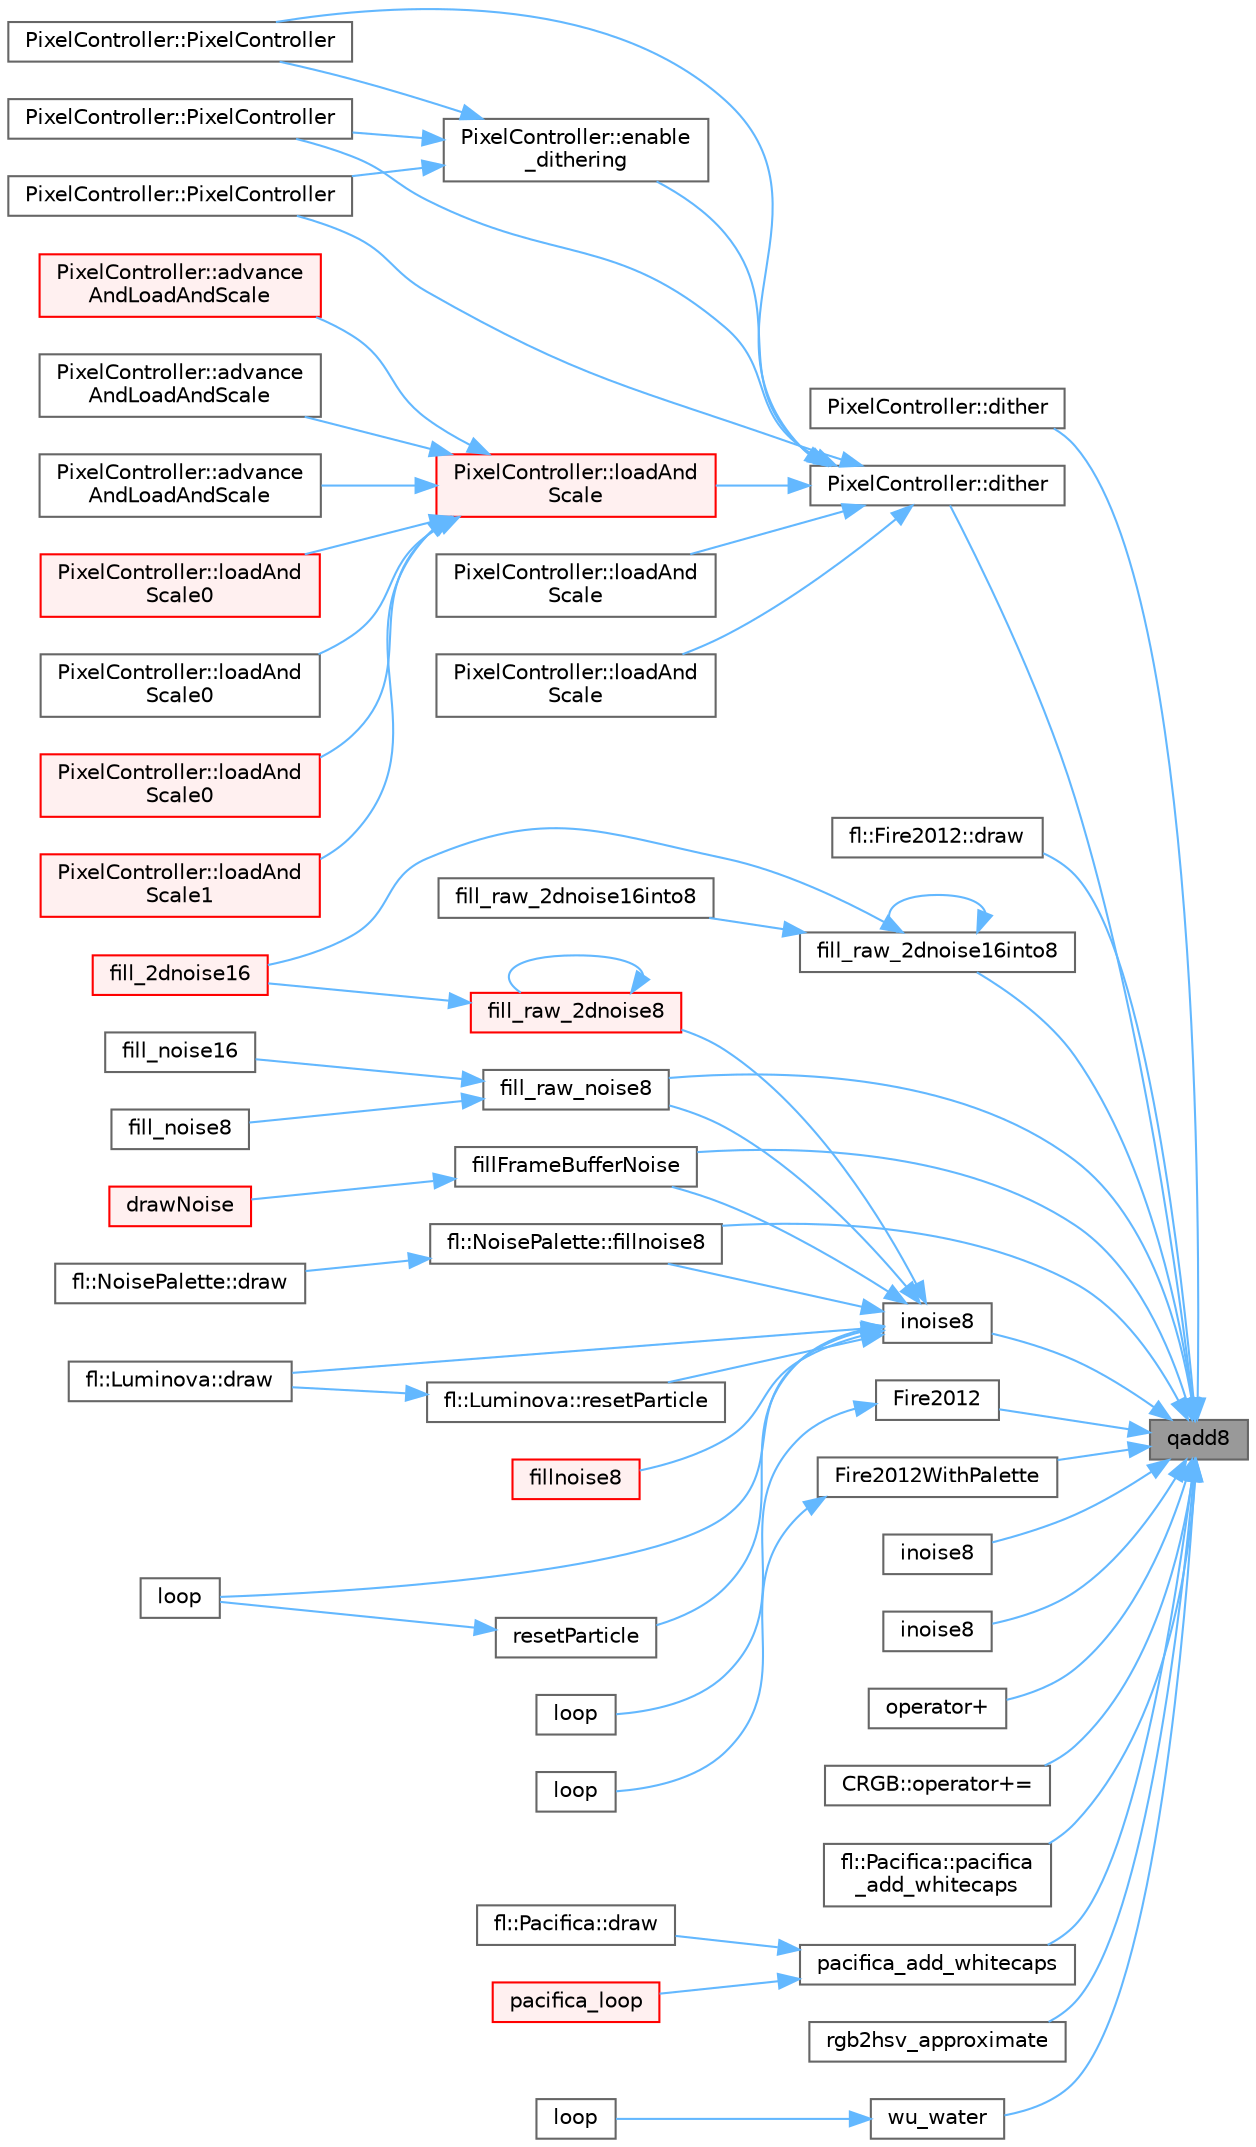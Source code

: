 digraph "qadd8"
{
 // INTERACTIVE_SVG=YES
 // LATEX_PDF_SIZE
  bgcolor="transparent";
  edge [fontname=Helvetica,fontsize=10,labelfontname=Helvetica,labelfontsize=10];
  node [fontname=Helvetica,fontsize=10,shape=box,height=0.2,width=0.4];
  rankdir="RL";
  Node1 [id="Node000001",label="qadd8",height=0.2,width=0.4,color="gray40", fillcolor="grey60", style="filled", fontcolor="black",tooltip="Add one byte to another, saturating at 0xFF."];
  Node1 -> Node2 [id="edge1_Node000001_Node000002",dir="back",color="steelblue1",style="solid",tooltip=" "];
  Node2 [id="Node000002",label="PixelController::dither",height=0.2,width=0.4,color="grey40", fillcolor="white", style="filled",URL="$d0/dee/struct_pixel_controller_a9f94a8f75b316b2a289283b3ee53ad5d.html#a9f94a8f75b316b2a289283b3ee53ad5d",tooltip="Calculate a dither value."];
  Node1 -> Node3 [id="edge2_Node000001_Node000003",dir="back",color="steelblue1",style="solid",tooltip=" "];
  Node3 [id="Node000003",label="PixelController::dither",height=0.2,width=0.4,color="grey40", fillcolor="white", style="filled",URL="$d0/dee/struct_pixel_controller_aa2a1b38058a62a4337605425e482202f.html#aa2a1b38058a62a4337605425e482202f",tooltip="Calculate a dither value using the per-channel dither data."];
  Node3 -> Node4 [id="edge3_Node000003_Node000004",dir="back",color="steelblue1",style="solid",tooltip=" "];
  Node4 [id="Node000004",label="PixelController::PixelController",height=0.2,width=0.4,color="grey40", fillcolor="white", style="filled",URL="$d0/dee/struct_pixel_controller_a68e0ae41357f1dda75a5724cde6aa991.html#a68e0ae41357f1dda75a5724cde6aa991",tooltip="Constructor."];
  Node3 -> Node5 [id="edge4_Node000003_Node000005",dir="back",color="steelblue1",style="solid",tooltip=" "];
  Node5 [id="Node000005",label="PixelController::PixelController",height=0.2,width=0.4,color="grey40", fillcolor="white", style="filled",URL="$d0/dee/struct_pixel_controller_ac272cca24b476c78cddd257cd9406150.html#ac272cca24b476c78cddd257cd9406150",tooltip="Constructor."];
  Node3 -> Node6 [id="edge5_Node000003_Node000006",dir="back",color="steelblue1",style="solid",tooltip=" "];
  Node6 [id="Node000006",label="PixelController::PixelController",height=0.2,width=0.4,color="grey40", fillcolor="white", style="filled",URL="$d0/dee/struct_pixel_controller_ae1e1069b343fc0577828d28ffe3cead9.html#ae1e1069b343fc0577828d28ffe3cead9",tooltip="Constructor."];
  Node3 -> Node7 [id="edge6_Node000003_Node000007",dir="back",color="steelblue1",style="solid",tooltip=" "];
  Node7 [id="Node000007",label="PixelController::enable\l_dithering",height=0.2,width=0.4,color="grey40", fillcolor="white", style="filled",URL="$d0/dee/struct_pixel_controller_aa86847022436988b28343a76bab0db4c.html#aa86847022436988b28343a76bab0db4c",tooltip="Toggle dithering enable If dithering is set to enabled, this will re-init the dithering values (init_..."];
  Node7 -> Node4 [id="edge7_Node000007_Node000004",dir="back",color="steelblue1",style="solid",tooltip=" "];
  Node7 -> Node5 [id="edge8_Node000007_Node000005",dir="back",color="steelblue1",style="solid",tooltip=" "];
  Node7 -> Node6 [id="edge9_Node000007_Node000006",dir="back",color="steelblue1",style="solid",tooltip=" "];
  Node3 -> Node8 [id="edge10_Node000003_Node000008",dir="back",color="steelblue1",style="solid",tooltip=" "];
  Node8 [id="Node000008",label="PixelController::loadAnd\lScale",height=0.2,width=0.4,color="red", fillcolor="#FFF0F0", style="filled",URL="$d0/dee/struct_pixel_controller_a56fc5e5bf305e1760198c0a69ac85ff9.html#a56fc5e5bf305e1760198c0a69ac85ff9",tooltip="Loads, dithers, and scales a single byte for a given output slot, using class dither and scale values..."];
  Node8 -> Node9 [id="edge11_Node000008_Node000009",dir="back",color="steelblue1",style="solid",tooltip=" "];
  Node9 [id="Node000009",label="PixelController::advance\lAndLoadAndScale",height=0.2,width=0.4,color="red", fillcolor="#FFF0F0", style="filled",URL="$d0/dee/struct_pixel_controller_a6c5dff0bd5be54ed5cdc8edb05d3ee2d.html#a6c5dff0bd5be54ed5cdc8edb05d3ee2d",tooltip="A version of loadAndScale() that advances the output data pointer."];
  Node8 -> Node16 [id="edge12_Node000008_Node000016",dir="back",color="steelblue1",style="solid",tooltip=" "];
  Node16 [id="Node000016",label="PixelController::advance\lAndLoadAndScale",height=0.2,width=0.4,color="grey40", fillcolor="white", style="filled",URL="$d0/dee/struct_pixel_controller_aebc10b48403a00eb03bdb9e07e09f183.html#aebc10b48403a00eb03bdb9e07e09f183",tooltip="A version of loadAndScale() that advances the output data pointer."];
  Node8 -> Node17 [id="edge13_Node000008_Node000017",dir="back",color="steelblue1",style="solid",tooltip=" "];
  Node17 [id="Node000017",label="PixelController::advance\lAndLoadAndScale",height=0.2,width=0.4,color="grey40", fillcolor="white", style="filled",URL="$d0/dee/struct_pixel_controller_a7b2c3f0de852388e61d6b788d24f1ede.html#a7b2c3f0de852388e61d6b788d24f1ede",tooltip="A version of loadAndScale() that advances the output data pointer without dithering."];
  Node8 -> Node18 [id="edge14_Node000008_Node000018",dir="back",color="steelblue1",style="solid",tooltip=" "];
  Node18 [id="Node000018",label="PixelController::loadAnd\lScale0",height=0.2,width=0.4,color="red", fillcolor="#FFF0F0", style="filled",URL="$d0/dee/struct_pixel_controller_a4afe8b8ec93c89308fe185b1eb164ff6.html#a4afe8b8ec93c89308fe185b1eb164ff6",tooltip="non-template alias of loadAndScale<0>()"];
  Node8 -> Node25 [id="edge15_Node000008_Node000025",dir="back",color="steelblue1",style="solid",tooltip=" "];
  Node25 [id="Node000025",label="PixelController::loadAnd\lScale0",height=0.2,width=0.4,color="grey40", fillcolor="white", style="filled",URL="$d0/dee/struct_pixel_controller_a007d808b1aa8a8ea456ace5b9a8d7d69.html#a007d808b1aa8a8ea456ace5b9a8d7d69",tooltip="non-template alias of loadAndScale<0>()"];
  Node8 -> Node26 [id="edge16_Node000008_Node000026",dir="back",color="steelblue1",style="solid",tooltip=" "];
  Node26 [id="Node000026",label="PixelController::loadAnd\lScale0",height=0.2,width=0.4,color="red", fillcolor="#FFF0F0", style="filled",URL="$d0/dee/struct_pixel_controller_a4984f158bbc3b6c79ca16dd847fe67e1.html#a4984f158bbc3b6c79ca16dd847fe67e1",tooltip="non-template alias of loadAndScale<0>()"];
  Node8 -> Node33 [id="edge17_Node000008_Node000033",dir="back",color="steelblue1",style="solid",tooltip=" "];
  Node33 [id="Node000033",label="PixelController::loadAnd\lScale1",height=0.2,width=0.4,color="red", fillcolor="#FFF0F0", style="filled",URL="$d0/dee/struct_pixel_controller_ae570967d1b674970cf472feb379f248f.html#ae570967d1b674970cf472feb379f248f",tooltip="non-template alias of loadAndScale<1>()"];
  Node3 -> Node39 [id="edge18_Node000003_Node000039",dir="back",color="steelblue1",style="solid",tooltip=" "];
  Node39 [id="Node000039",label="PixelController::loadAnd\lScale",height=0.2,width=0.4,color="grey40", fillcolor="white", style="filled",URL="$d0/dee/struct_pixel_controller_a73553caa10abdb91e454a27456fc14e5.html#a73553caa10abdb91e454a27456fc14e5",tooltip="Loads, dithers, and scales a single byte for a given output slot and lane, using class dither and sca..."];
  Node3 -> Node40 [id="edge19_Node000003_Node000040",dir="back",color="steelblue1",style="solid",tooltip=" "];
  Node40 [id="Node000040",label="PixelController::loadAnd\lScale",height=0.2,width=0.4,color="grey40", fillcolor="white", style="filled",URL="$d0/dee/struct_pixel_controller_a7f2b0c051d473813018715f1621ea259.html#a7f2b0c051d473813018715f1621ea259",tooltip="Loads, dithers, and scales a single byte for a given output slot and lane."];
  Node1 -> Node41 [id="edge20_Node000001_Node000041",dir="back",color="steelblue1",style="solid",tooltip=" "];
  Node41 [id="Node000041",label="fl::Fire2012::draw",height=0.2,width=0.4,color="grey40", fillcolor="white", style="filled",URL="$d5/d9b/classfl_1_1_fire2012_a39d20a6dc4f3a771b8b12696db9c4a15.html#a39d20a6dc4f3a771b8b12696db9c4a15",tooltip=" "];
  Node1 -> Node42 [id="edge21_Node000001_Node000042",dir="back",color="steelblue1",style="solid",tooltip=" "];
  Node42 [id="Node000042",label="fill_raw_2dnoise16into8",height=0.2,width=0.4,color="grey40", fillcolor="white", style="filled",URL="$de/da4/group___noise_fill_ga20a2ff725bc56666c206d54deb372586.html#ga20a2ff725bc56666c206d54deb372586",tooltip="Fill a 2D 8-bit buffer with noise, using inoise16()"];
  Node42 -> Node43 [id="edge22_Node000042_Node000043",dir="back",color="steelblue1",style="solid",tooltip=" "];
  Node43 [id="Node000043",label="fill_2dnoise16",height=0.2,width=0.4,color="red", fillcolor="#FFF0F0", style="filled",URL="$de/da4/group___noise_fill_ga714a0f305e385a60d81a40d1f98b53fc.html#ga714a0f305e385a60d81a40d1f98b53fc",tooltip="Fill an LED matrix with random colors, using 16-bit noise."];
  Node42 -> Node42 [id="edge23_Node000042_Node000042",dir="back",color="steelblue1",style="solid",tooltip=" "];
  Node42 -> Node45 [id="edge24_Node000042_Node000045",dir="back",color="steelblue1",style="solid",tooltip=" "];
  Node45 [id="Node000045",label="fill_raw_2dnoise16into8",height=0.2,width=0.4,color="grey40", fillcolor="white", style="filled",URL="$d6/de8/noise_8cpp_a46bde35765a7eddbd1049fe49429e94e.html#a46bde35765a7eddbd1049fe49429e94e",tooltip=" "];
  Node1 -> Node46 [id="edge25_Node000001_Node000046",dir="back",color="steelblue1",style="solid",tooltip=" "];
  Node46 [id="Node000046",label="fill_raw_noise8",height=0.2,width=0.4,color="grey40", fillcolor="white", style="filled",URL="$de/da4/group___noise_fill_ga1e4dba9289b03333697e70d4b7f3b006.html#ga1e4dba9289b03333697e70d4b7f3b006",tooltip="Fill a 1D 8-bit buffer with noise, using inoise8()"];
  Node46 -> Node47 [id="edge26_Node000046_Node000047",dir="back",color="steelblue1",style="solid",tooltip=" "];
  Node47 [id="Node000047",label="fill_noise16",height=0.2,width=0.4,color="grey40", fillcolor="white", style="filled",URL="$de/da4/group___noise_fill_ga8bf5ab0f87a6bb79204754ef2a62f960.html#ga8bf5ab0f87a6bb79204754ef2a62f960",tooltip="Fill an LED array with random colors, using 16-bit noise."];
  Node46 -> Node48 [id="edge27_Node000046_Node000048",dir="back",color="steelblue1",style="solid",tooltip=" "];
  Node48 [id="Node000048",label="fill_noise8",height=0.2,width=0.4,color="grey40", fillcolor="white", style="filled",URL="$de/da4/group___noise_fill_ga7967fd7b1a7230a0f7428347c70dac3e.html#ga7967fd7b1a7230a0f7428347c70dac3e",tooltip="Fill an LED array with random colors, using 8-bit noise."];
  Node1 -> Node49 [id="edge28_Node000001_Node000049",dir="back",color="steelblue1",style="solid",tooltip=" "];
  Node49 [id="Node000049",label="fillFrameBufferNoise",height=0.2,width=0.4,color="grey40", fillcolor="white", style="filled",URL="$d4/d06/curr_8h_a27ef46fa8abd1dedd29a3904d81622d2.html#a27ef46fa8abd1dedd29a3904d81622d2",tooltip=" "];
  Node49 -> Node50 [id="edge29_Node000049_Node000050",dir="back",color="steelblue1",style="solid",tooltip=" "];
  Node50 [id="Node000050",label="drawNoise",height=0.2,width=0.4,color="red", fillcolor="#FFF0F0", style="filled",URL="$d4/d06/curr_8h_a889977e3c2cad101b68a8c97148ef3c0.html#a889977e3c2cad101b68a8c97148ef3c0",tooltip=" "];
  Node1 -> Node52 [id="edge30_Node000001_Node000052",dir="back",color="steelblue1",style="solid",tooltip=" "];
  Node52 [id="Node000052",label="fl::NoisePalette::fillnoise8",height=0.2,width=0.4,color="grey40", fillcolor="white", style="filled",URL="$d9/d41/classfl_1_1_noise_palette_a22d1820b5a78e9ccfb4123ef9161f738.html#a22d1820b5a78e9ccfb4123ef9161f738",tooltip=" "];
  Node52 -> Node53 [id="edge31_Node000052_Node000053",dir="back",color="steelblue1",style="solid",tooltip=" "];
  Node53 [id="Node000053",label="fl::NoisePalette::draw",height=0.2,width=0.4,color="grey40", fillcolor="white", style="filled",URL="$d9/d41/classfl_1_1_noise_palette_afc6cd594830dfdd146c45e7ab1d1905d.html#afc6cd594830dfdd146c45e7ab1d1905d",tooltip=" "];
  Node1 -> Node54 [id="edge32_Node000001_Node000054",dir="back",color="steelblue1",style="solid",tooltip=" "];
  Node54 [id="Node000054",label="Fire2012",height=0.2,width=0.4,color="grey40", fillcolor="white", style="filled",URL="$d4/d26/_fire2012_8ino_a381ceb87530dc5fee1be3e77d33b3a53.html#a381ceb87530dc5fee1be3e77d33b3a53",tooltip=" "];
  Node54 -> Node55 [id="edge33_Node000054_Node000055",dir="back",color="steelblue1",style="solid",tooltip=" "];
  Node55 [id="Node000055",label="loop",height=0.2,width=0.4,color="grey40", fillcolor="white", style="filled",URL="$d4/d26/_fire2012_8ino_afe461d27b9c48d5921c00d521181f12f.html#afe461d27b9c48d5921c00d521181f12f",tooltip=" "];
  Node1 -> Node56 [id="edge34_Node000001_Node000056",dir="back",color="steelblue1",style="solid",tooltip=" "];
  Node56 [id="Node000056",label="Fire2012WithPalette",height=0.2,width=0.4,color="grey40", fillcolor="white", style="filled",URL="$db/d92/_fire2012_with_palette_8ino_af5890ba18cb2066c5a24a358de991a89.html#af5890ba18cb2066c5a24a358de991a89",tooltip=" "];
  Node56 -> Node57 [id="edge35_Node000056_Node000057",dir="back",color="steelblue1",style="solid",tooltip=" "];
  Node57 [id="Node000057",label="loop",height=0.2,width=0.4,color="grey40", fillcolor="white", style="filled",URL="$db/d92/_fire2012_with_palette_8ino_afe461d27b9c48d5921c00d521181f12f.html#afe461d27b9c48d5921c00d521181f12f",tooltip=" "];
  Node1 -> Node58 [id="edge36_Node000001_Node000058",dir="back",color="steelblue1",style="solid",tooltip=" "];
  Node58 [id="Node000058",label="inoise8",height=0.2,width=0.4,color="grey40", fillcolor="white", style="filled",URL="$d8/df9/group___noise_generation_gab9d952a5258caa93c05ebdde0140cf0e.html#gab9d952a5258caa93c05ebdde0140cf0e",tooltip="8-Bit, fixed point implementation of Perlin's noise."];
  Node1 -> Node59 [id="edge37_Node000001_Node000059",dir="back",color="steelblue1",style="solid",tooltip=" "];
  Node59 [id="Node000059",label="inoise8",height=0.2,width=0.4,color="grey40", fillcolor="white", style="filled",URL="$d8/df9/group___noise_generation_ga9641aa87f0a5557f73004fb73f81bba5.html#ga9641aa87f0a5557f73004fb73f81bba5",tooltip="8-Bit, fixed point implementation of Perlin's noise."];
  Node1 -> Node60 [id="edge38_Node000001_Node000060",dir="back",color="steelblue1",style="solid",tooltip=" "];
  Node60 [id="Node000060",label="inoise8",height=0.2,width=0.4,color="grey40", fillcolor="white", style="filled",URL="$d8/df9/group___noise_generation_gaa521ccca6038d7b5e881fe2e8f35d3bc.html#gaa521ccca6038d7b5e881fe2e8f35d3bc",tooltip="8-Bit, fixed point implementation of Perlin's noise."];
  Node60 -> Node61 [id="edge39_Node000060_Node000061",dir="back",color="steelblue1",style="solid",tooltip=" "];
  Node61 [id="Node000061",label="fl::Luminova::draw",height=0.2,width=0.4,color="grey40", fillcolor="white", style="filled",URL="$d4/df2/classfl_1_1_luminova_aa775ddcb74da9d8ae057ac8e4c3c50cc.html#aa775ddcb74da9d8ae057ac8e4c3c50cc",tooltip=" "];
  Node60 -> Node62 [id="edge40_Node000060_Node000062",dir="back",color="steelblue1",style="solid",tooltip=" "];
  Node62 [id="Node000062",label="fill_raw_2dnoise8",height=0.2,width=0.4,color="red", fillcolor="#FFF0F0", style="filled",URL="$de/da4/group___noise_fill_ga3dc6c55a3f8495a7bc6dc0124434c688.html#ga3dc6c55a3f8495a7bc6dc0124434c688",tooltip="Fill a 2D 8-bit buffer with noise, using inoise8()"];
  Node62 -> Node43 [id="edge41_Node000062_Node000043",dir="back",color="steelblue1",style="solid",tooltip=" "];
  Node62 -> Node62 [id="edge42_Node000062_Node000062",dir="back",color="steelblue1",style="solid",tooltip=" "];
  Node60 -> Node46 [id="edge43_Node000060_Node000046",dir="back",color="steelblue1",style="solid",tooltip=" "];
  Node60 -> Node49 [id="edge44_Node000060_Node000049",dir="back",color="steelblue1",style="solid",tooltip=" "];
  Node60 -> Node65 [id="edge45_Node000060_Node000065",dir="back",color="steelblue1",style="solid",tooltip=" "];
  Node65 [id="Node000065",label="fillnoise8",height=0.2,width=0.4,color="red", fillcolor="#FFF0F0", style="filled",URL="$d6/d9d/_noise_8ino_a695b396822bbfb2d9b29c121cf13e8f3.html#a695b396822bbfb2d9b29c121cf13e8f3",tooltip=" "];
  Node60 -> Node52 [id="edge46_Node000060_Node000052",dir="back",color="steelblue1",style="solid",tooltip=" "];
  Node60 -> Node67 [id="edge47_Node000060_Node000067",dir="back",color="steelblue1",style="solid",tooltip=" "];
  Node67 [id="Node000067",label="loop",height=0.2,width=0.4,color="grey40", fillcolor="white", style="filled",URL="$dc/db7/examples_2_luminova_2luminova_8h_afe461d27b9c48d5921c00d521181f12f.html#afe461d27b9c48d5921c00d521181f12f",tooltip=" "];
  Node60 -> Node68 [id="edge48_Node000060_Node000068",dir="back",color="steelblue1",style="solid",tooltip=" "];
  Node68 [id="Node000068",label="fl::Luminova::resetParticle",height=0.2,width=0.4,color="grey40", fillcolor="white", style="filled",URL="$d4/df2/classfl_1_1_luminova_a003620fe7206a4d4c4b23ef2ea4d4d46.html#a003620fe7206a4d4c4b23ef2ea4d4d46",tooltip=" "];
  Node68 -> Node61 [id="edge49_Node000068_Node000061",dir="back",color="steelblue1",style="solid",tooltip=" "];
  Node60 -> Node69 [id="edge50_Node000060_Node000069",dir="back",color="steelblue1",style="solid",tooltip=" "];
  Node69 [id="Node000069",label="resetParticle",height=0.2,width=0.4,color="grey40", fillcolor="white", style="filled",URL="$dc/db7/examples_2_luminova_2luminova_8h_a86824ded4d9f0ee6bad1cf3856cb4d31.html#a86824ded4d9f0ee6bad1cf3856cb4d31",tooltip=" "];
  Node69 -> Node67 [id="edge51_Node000069_Node000067",dir="back",color="steelblue1",style="solid",tooltip=" "];
  Node1 -> Node70 [id="edge52_Node000001_Node000070",dir="back",color="steelblue1",style="solid",tooltip=" "];
  Node70 [id="Node000070",label="operator+",height=0.2,width=0.4,color="grey40", fillcolor="white", style="filled",URL="$d0/d4b/crgb_8hpp_af5b229fba59cb1f39f861960bf8f09ee.html#af5b229fba59cb1f39f861960bf8f09ee",tooltip="Add one CRGB to another, saturating at 0xFF for each channel."];
  Node1 -> Node71 [id="edge53_Node000001_Node000071",dir="back",color="steelblue1",style="solid",tooltip=" "];
  Node71 [id="Node000071",label="CRGB::operator+=",height=0.2,width=0.4,color="grey40", fillcolor="white", style="filled",URL="$d7/d82/struct_c_r_g_b_a5258caa5e2e61e80a654729c49560ec0.html#a5258caa5e2e61e80a654729c49560ec0",tooltip="Add one CRGB to another, saturating at 0xFF for each channel."];
  Node1 -> Node72 [id="edge54_Node000001_Node000072",dir="back",color="steelblue1",style="solid",tooltip=" "];
  Node72 [id="Node000072",label="fl::Pacifica::pacifica\l_add_whitecaps",height=0.2,width=0.4,color="grey40", fillcolor="white", style="filled",URL="$d2/db2/classfl_1_1_pacifica_abbe1bbf6675103bb2857b13cad156aa4.html#abbe1bbf6675103bb2857b13cad156aa4",tooltip=" "];
  Node1 -> Node73 [id="edge55_Node000001_Node000073",dir="back",color="steelblue1",style="solid",tooltip=" "];
  Node73 [id="Node000073",label="pacifica_add_whitecaps",height=0.2,width=0.4,color="grey40", fillcolor="white", style="filled",URL="$dc/d25/_pacifica_8ino_a638fb6ae6610fed66077161e7e044f26.html#a638fb6ae6610fed66077161e7e044f26",tooltip=" "];
  Node73 -> Node74 [id="edge56_Node000073_Node000074",dir="back",color="steelblue1",style="solid",tooltip=" "];
  Node74 [id="Node000074",label="fl::Pacifica::draw",height=0.2,width=0.4,color="grey40", fillcolor="white", style="filled",URL="$d2/db2/classfl_1_1_pacifica_a264d0c1db5db60028b6fab87af13d700.html#a264d0c1db5db60028b6fab87af13d700",tooltip=" "];
  Node73 -> Node75 [id="edge57_Node000073_Node000075",dir="back",color="steelblue1",style="solid",tooltip=" "];
  Node75 [id="Node000075",label="pacifica_loop",height=0.2,width=0.4,color="red", fillcolor="#FFF0F0", style="filled",URL="$dc/d25/_pacifica_8ino_a158d427a947ef0a715c7ffd916346acc.html#a158d427a947ef0a715c7ffd916346acc",tooltip=" "];
  Node1 -> Node77 [id="edge58_Node000001_Node000077",dir="back",color="steelblue1",style="solid",tooltip=" "];
  Node77 [id="Node000077",label="rgb2hsv_approximate",height=0.2,width=0.4,color="grey40", fillcolor="white", style="filled",URL="$dd/dc7/group___h_s_v2_r_g_b_gab3d6aa6b1a86a5e9bb820c55c68fe4b9.html#gab3d6aa6b1a86a5e9bb820c55c68fe4b9",tooltip="Recover approximate HSV values from RGB."];
  Node1 -> Node78 [id="edge59_Node000001_Node000078",dir="back",color="steelblue1",style="solid",tooltip=" "];
  Node78 [id="Node000078",label="wu_water",height=0.2,width=0.4,color="grey40", fillcolor="white", style="filled",URL="$d8/da0/_fx_water_8h_a99b8e3f2d300619826b169bc482a2a98.html#a99b8e3f2d300619826b169bc482a2a98",tooltip=" "];
  Node78 -> Node79 [id="edge60_Node000078_Node000079",dir="back",color="steelblue1",style="solid",tooltip=" "];
  Node79 [id="Node000079",label="loop",height=0.2,width=0.4,color="grey40", fillcolor="white", style="filled",URL="$d8/da0/_fx_water_8h_afe461d27b9c48d5921c00d521181f12f.html#afe461d27b9c48d5921c00d521181f12f",tooltip=" "];
}
